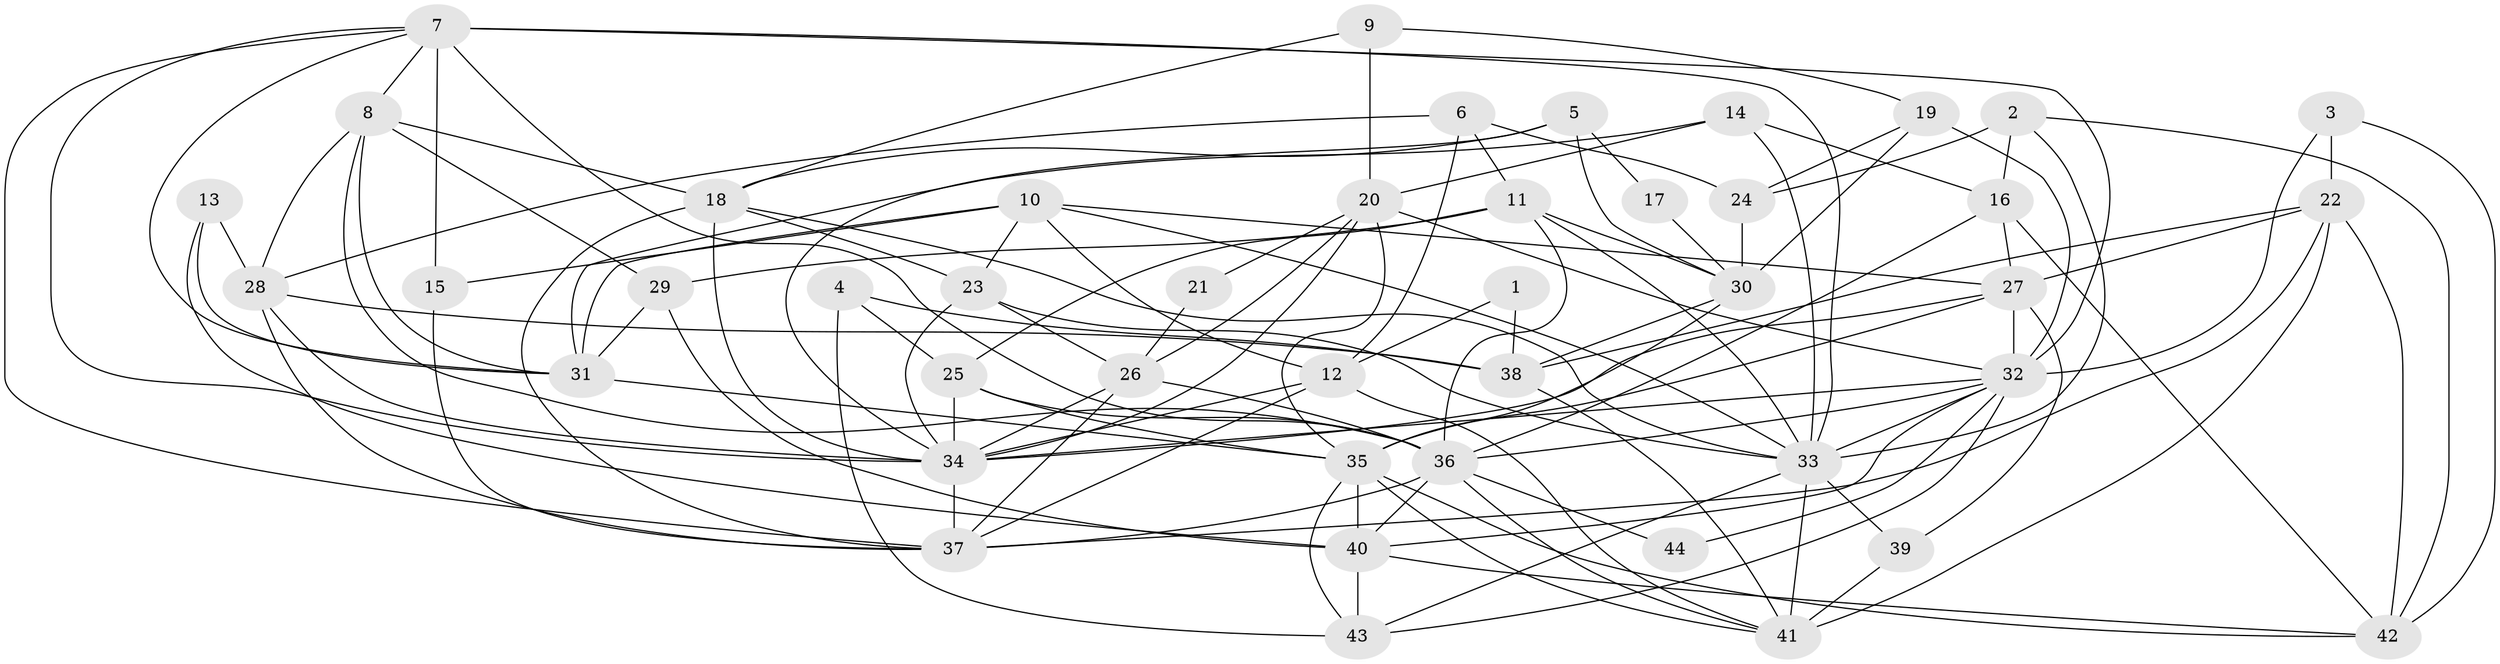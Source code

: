 // original degree distribution, {4: 0.3068181818181818, 2: 0.09090909090909091, 5: 0.25, 3: 0.2727272727272727, 6: 0.056818181818181816, 7: 0.011363636363636364, 9: 0.011363636363636364}
// Generated by graph-tools (version 1.1) at 2025/26/03/09/25 03:26:14]
// undirected, 44 vertices, 124 edges
graph export_dot {
graph [start="1"]
  node [color=gray90,style=filled];
  1;
  2;
  3;
  4;
  5;
  6;
  7;
  8;
  9;
  10;
  11;
  12;
  13;
  14;
  15;
  16;
  17;
  18;
  19;
  20;
  21;
  22;
  23;
  24;
  25;
  26;
  27;
  28;
  29;
  30;
  31;
  32;
  33;
  34;
  35;
  36;
  37;
  38;
  39;
  40;
  41;
  42;
  43;
  44;
  1 -- 12 [weight=1.0];
  1 -- 38 [weight=1.0];
  2 -- 16 [weight=1.0];
  2 -- 24 [weight=2.0];
  2 -- 33 [weight=1.0];
  2 -- 42 [weight=1.0];
  3 -- 22 [weight=1.0];
  3 -- 32 [weight=1.0];
  3 -- 42 [weight=1.0];
  4 -- 25 [weight=2.0];
  4 -- 38 [weight=1.0];
  4 -- 43 [weight=1.0];
  5 -- 17 [weight=1.0];
  5 -- 18 [weight=1.0];
  5 -- 30 [weight=1.0];
  5 -- 34 [weight=1.0];
  6 -- 11 [weight=1.0];
  6 -- 12 [weight=1.0];
  6 -- 24 [weight=1.0];
  6 -- 28 [weight=1.0];
  7 -- 8 [weight=1.0];
  7 -- 15 [weight=1.0];
  7 -- 31 [weight=1.0];
  7 -- 32 [weight=1.0];
  7 -- 33 [weight=1.0];
  7 -- 34 [weight=1.0];
  7 -- 36 [weight=1.0];
  7 -- 37 [weight=1.0];
  8 -- 18 [weight=1.0];
  8 -- 28 [weight=2.0];
  8 -- 29 [weight=1.0];
  8 -- 31 [weight=1.0];
  8 -- 36 [weight=1.0];
  9 -- 18 [weight=1.0];
  9 -- 19 [weight=1.0];
  9 -- 20 [weight=1.0];
  10 -- 12 [weight=1.0];
  10 -- 15 [weight=1.0];
  10 -- 23 [weight=1.0];
  10 -- 27 [weight=1.0];
  10 -- 31 [weight=1.0];
  10 -- 33 [weight=1.0];
  11 -- 25 [weight=1.0];
  11 -- 29 [weight=1.0];
  11 -- 30 [weight=1.0];
  11 -- 33 [weight=1.0];
  11 -- 36 [weight=1.0];
  12 -- 34 [weight=1.0];
  12 -- 37 [weight=1.0];
  12 -- 41 [weight=1.0];
  13 -- 28 [weight=1.0];
  13 -- 31 [weight=1.0];
  13 -- 40 [weight=1.0];
  14 -- 16 [weight=1.0];
  14 -- 20 [weight=1.0];
  14 -- 31 [weight=1.0];
  14 -- 33 [weight=1.0];
  15 -- 37 [weight=1.0];
  16 -- 27 [weight=1.0];
  16 -- 36 [weight=2.0];
  16 -- 42 [weight=1.0];
  17 -- 30 [weight=1.0];
  18 -- 23 [weight=1.0];
  18 -- 33 [weight=1.0];
  18 -- 34 [weight=1.0];
  18 -- 37 [weight=1.0];
  19 -- 24 [weight=1.0];
  19 -- 30 [weight=1.0];
  19 -- 32 [weight=1.0];
  20 -- 21 [weight=1.0];
  20 -- 26 [weight=1.0];
  20 -- 32 [weight=1.0];
  20 -- 34 [weight=1.0];
  20 -- 35 [weight=1.0];
  21 -- 26 [weight=1.0];
  22 -- 27 [weight=1.0];
  22 -- 37 [weight=1.0];
  22 -- 38 [weight=1.0];
  22 -- 41 [weight=1.0];
  22 -- 42 [weight=1.0];
  23 -- 26 [weight=1.0];
  23 -- 33 [weight=1.0];
  23 -- 34 [weight=1.0];
  24 -- 30 [weight=1.0];
  25 -- 34 [weight=1.0];
  25 -- 35 [weight=1.0];
  25 -- 36 [weight=1.0];
  26 -- 34 [weight=1.0];
  26 -- 36 [weight=1.0];
  26 -- 37 [weight=1.0];
  27 -- 32 [weight=1.0];
  27 -- 34 [weight=1.0];
  27 -- 35 [weight=1.0];
  27 -- 39 [weight=1.0];
  28 -- 34 [weight=1.0];
  28 -- 37 [weight=1.0];
  28 -- 38 [weight=1.0];
  29 -- 31 [weight=2.0];
  29 -- 40 [weight=1.0];
  30 -- 35 [weight=1.0];
  30 -- 38 [weight=1.0];
  31 -- 35 [weight=1.0];
  32 -- 33 [weight=1.0];
  32 -- 34 [weight=1.0];
  32 -- 36 [weight=1.0];
  32 -- 40 [weight=1.0];
  32 -- 43 [weight=1.0];
  32 -- 44 [weight=1.0];
  33 -- 39 [weight=1.0];
  33 -- 41 [weight=2.0];
  33 -- 43 [weight=1.0];
  34 -- 37 [weight=1.0];
  35 -- 40 [weight=1.0];
  35 -- 41 [weight=1.0];
  35 -- 42 [weight=1.0];
  35 -- 43 [weight=1.0];
  36 -- 37 [weight=1.0];
  36 -- 40 [weight=1.0];
  36 -- 41 [weight=1.0];
  36 -- 44 [weight=1.0];
  38 -- 41 [weight=1.0];
  39 -- 41 [weight=1.0];
  40 -- 42 [weight=1.0];
  40 -- 43 [weight=1.0];
}
